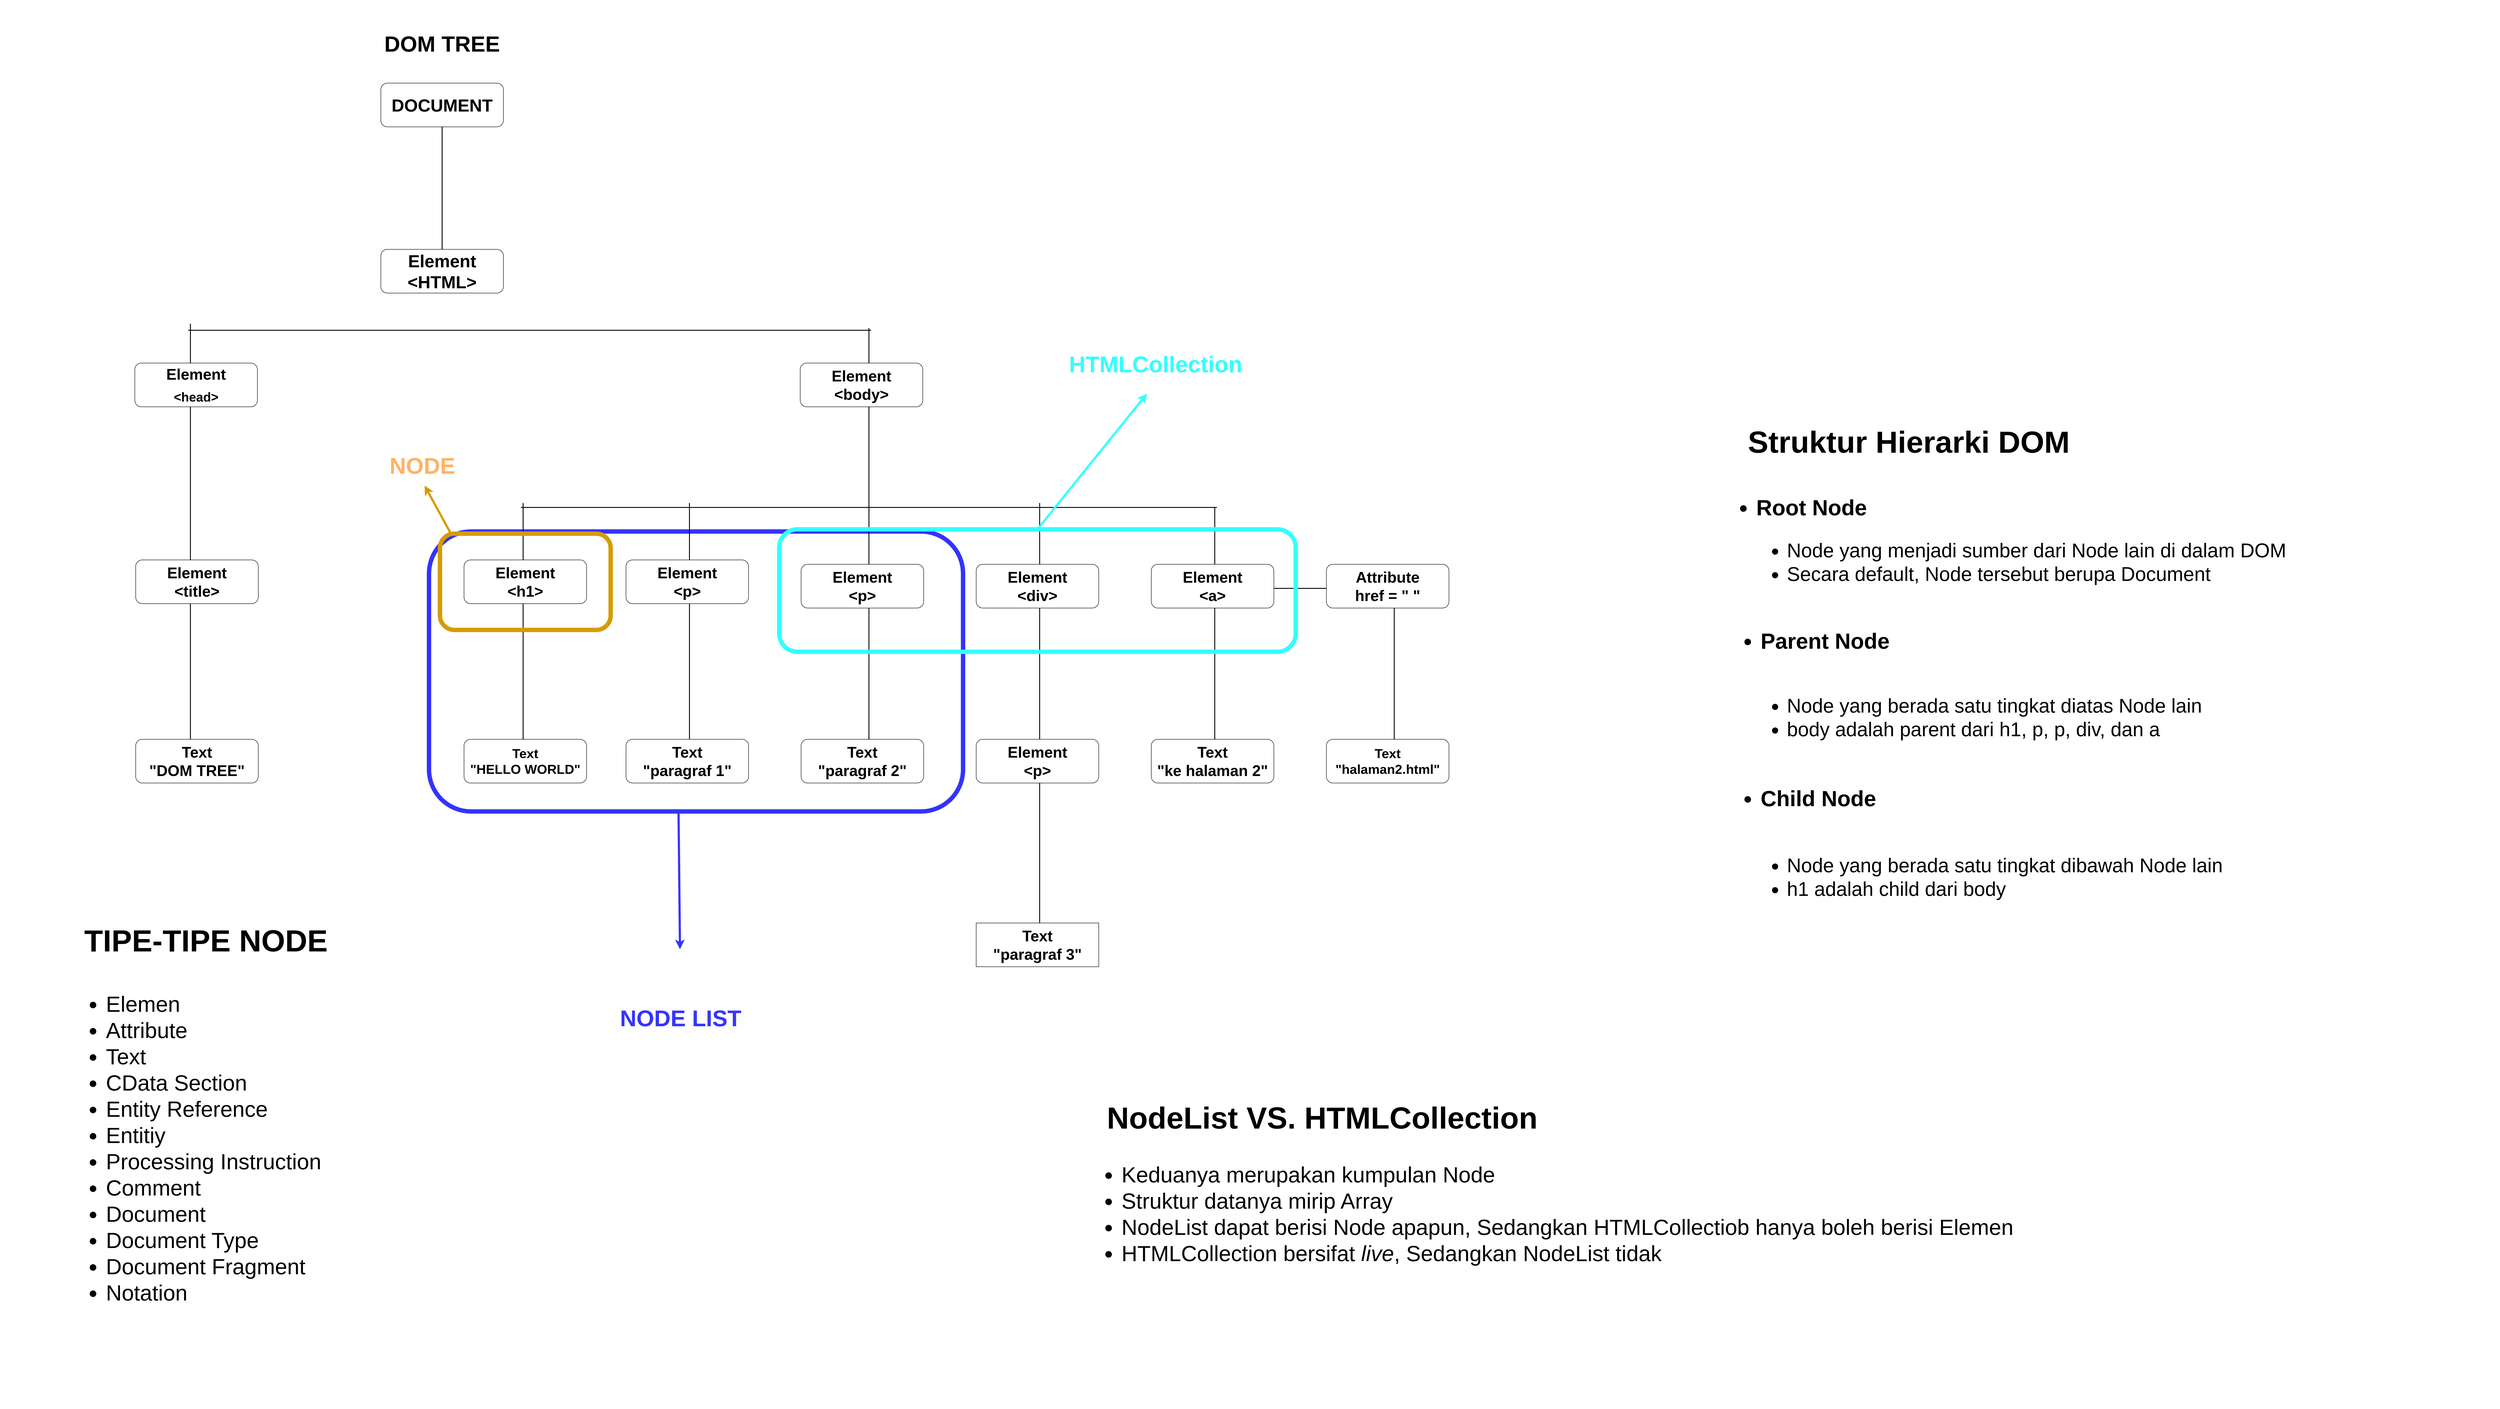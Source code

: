 <mxfile>
    <diagram id="jR4vRqi5hpnt1aFqBUKN" name="Page-1">
        <mxGraphModel dx="15315" dy="2815" grid="1" gridSize="10" guides="1" tooltips="1" connect="1" arrows="1" fold="1" page="1" pageScale="1" pageWidth="12000" pageHeight="5000" math="0" shadow="0">
            <root>
                <mxCell id="0"/>
                <mxCell id="1" parent="0"/>
                <mxCell id="73" value="&lt;ul&gt;&lt;li&gt;Keduanya merupakan kumpulan Node&lt;/li&gt;&lt;li&gt;Struktur datanya mirip Array&lt;/li&gt;&lt;li&gt;NodeList dapat berisi Node apapun, Sedangkan HTMLCollectiob hanya boleh berisi Elemen&lt;/li&gt;&lt;li&gt;HTMLCollection bersifat &lt;i&gt;live&lt;/i&gt;, Sedangkan NodeList tidak&lt;/li&gt;&lt;/ul&gt;" style="text;strokeColor=none;fillColor=none;html=1;whiteSpace=wrap;verticalAlign=middle;overflow=hidden;fontSize=50;" vertex="1" parent="1">
                    <mxGeometry x="2490" y="2380" width="2245" height="890" as="geometry"/>
                </mxCell>
                <mxCell id="64" value="" style="rounded=1;whiteSpace=wrap;html=1;fillColor=none;strokeWidth=10;strokeColor=#3333FF;" vertex="1" parent="1">
                    <mxGeometry x="950" y="1265" width="1220" height="640" as="geometry"/>
                </mxCell>
                <mxCell id="43" value="" style="line;strokeWidth=2;direction=south;html=1;" vertex="1" parent="1">
                    <mxGeometry x="3150" y="1410" width="10" height="350" as="geometry"/>
                </mxCell>
                <mxCell id="38" value="" style="line;strokeWidth=2;direction=south;html=1;" vertex="1" parent="1">
                    <mxGeometry x="1160" y="1200" width="10" height="580" as="geometry"/>
                </mxCell>
                <mxCell id="39" value="" style="line;strokeWidth=2;direction=south;html=1;" vertex="1" parent="1">
                    <mxGeometry x="1540" y="1200" width="10" height="590" as="geometry"/>
                </mxCell>
                <mxCell id="40" value="" style="line;strokeWidth=2;direction=south;html=1;" vertex="1" parent="1">
                    <mxGeometry x="1950" y="800" width="10" height="980" as="geometry"/>
                </mxCell>
                <mxCell id="41" value="" style="line;strokeWidth=2;direction=south;html=1;" vertex="1" parent="1">
                    <mxGeometry x="2340" y="1200" width="10" height="980" as="geometry"/>
                </mxCell>
                <mxCell id="42" value="" style="line;strokeWidth=2;direction=south;html=1;" vertex="1" parent="1">
                    <mxGeometry x="2740" y="1210" width="10" height="560" as="geometry"/>
                </mxCell>
                <mxCell id="37" value="" style="line;strokeWidth=2;direction=south;html=1;" vertex="1" parent="1">
                    <mxGeometry x="400" y="790" width="10" height="960" as="geometry"/>
                </mxCell>
                <mxCell id="35" value="" style="line;strokeWidth=2;direction=south;html=1;" vertex="1" parent="1">
                    <mxGeometry x="860" y="340" width="240" height="290" as="geometry"/>
                </mxCell>
                <mxCell id="3" value="DOM TREE" style="text;html=1;align=center;verticalAlign=middle;whiteSpace=wrap;rounded=0;strokeWidth=14;fontSize=50;fontStyle=1;fontFamily=Helvetica;" vertex="1" parent="1">
                    <mxGeometry x="810" y="50" width="340" height="200" as="geometry"/>
                </mxCell>
                <mxCell id="23" value="&lt;b&gt;Text&lt;/b&gt;&lt;div&gt;&lt;b&gt;&quot;paragraf 3&quot;&lt;/b&gt;&lt;/div&gt;" style="rounded=1;whiteSpace=wrap;html=1;fontSize=35;spacingBottom=0;arcSize=0;" vertex="1" parent="1">
                    <mxGeometry x="2200" y="2160" width="280" height="100" as="geometry"/>
                </mxCell>
                <mxCell id="29" value="" style="group" vertex="1" connectable="0" parent="1">
                    <mxGeometry x="280" y="1330" width="3000" height="210" as="geometry"/>
                </mxCell>
                <mxCell id="46" value="" style="line;strokeWidth=2;html=1;" vertex="1" parent="29">
                    <mxGeometry x="2570" y="60" width="160" height="10" as="geometry"/>
                </mxCell>
                <mxCell id="9" value="&lt;b&gt;Element&lt;/b&gt;&lt;div&gt;&lt;b&gt;&amp;lt;title&amp;gt;&lt;/b&gt;&lt;/div&gt;" style="rounded=1;whiteSpace=wrap;html=1;fontSize=35;" vertex="1" parent="29">
                    <mxGeometry width="280" height="100" as="geometry"/>
                </mxCell>
                <mxCell id="11" value="&lt;b&gt;Element&lt;/b&gt;&lt;div&gt;&lt;b&gt;&amp;lt;p&amp;gt;&lt;/b&gt;&lt;/div&gt;" style="rounded=1;whiteSpace=wrap;html=1;fontSize=35;" vertex="1" parent="29">
                    <mxGeometry x="1120" width="280" height="100" as="geometry"/>
                </mxCell>
                <mxCell id="12" value="&lt;b&gt;Element&lt;/b&gt;&lt;div&gt;&lt;b&gt;&amp;lt;h1&amp;gt;&lt;/b&gt;&lt;/div&gt;" style="rounded=1;whiteSpace=wrap;html=1;fontSize=35;" vertex="1" parent="29">
                    <mxGeometry x="750" width="280" height="100" as="geometry"/>
                </mxCell>
                <mxCell id="13" value="&lt;b&gt;Element&lt;/b&gt;&lt;div&gt;&lt;b&gt;&amp;lt;p&amp;gt;&lt;/b&gt;&lt;/div&gt;" style="rounded=1;whiteSpace=wrap;html=1;fontSize=35;" vertex="1" parent="29">
                    <mxGeometry x="1520" y="10" width="280" height="100" as="geometry"/>
                </mxCell>
                <mxCell id="14" value="&lt;b&gt;Element&lt;/b&gt;&lt;div&gt;&lt;b&gt;&amp;lt;div&amp;gt;&lt;/b&gt;&lt;/div&gt;" style="rounded=1;whiteSpace=wrap;html=1;fontSize=35;" vertex="1" parent="29">
                    <mxGeometry x="1920" y="10" width="280" height="100" as="geometry"/>
                </mxCell>
                <mxCell id="15" value="&lt;b&gt;Element&lt;/b&gt;&lt;div&gt;&lt;b&gt;&amp;lt;a&amp;gt;&lt;/b&gt;&lt;/div&gt;" style="rounded=1;whiteSpace=wrap;html=1;fontSize=35;" vertex="1" parent="29">
                    <mxGeometry x="2320" y="10" width="280" height="100" as="geometry"/>
                </mxCell>
                <mxCell id="16" value="Attribute&lt;div&gt;href = &quot; &quot;&lt;/div&gt;" style="rounded=1;whiteSpace=wrap;html=1;fontSize=35;fontStyle=1" vertex="1" parent="29">
                    <mxGeometry x="2720" y="10" width="280" height="100" as="geometry"/>
                </mxCell>
                <mxCell id="59" value="" style="rounded=1;whiteSpace=wrap;html=1;fillColor=none;strokeColor=#d79b00;strokeWidth=10;" vertex="1" parent="29">
                    <mxGeometry x="695" y="-60" width="390" height="220" as="geometry"/>
                </mxCell>
                <mxCell id="30" value="" style="group" vertex="1" connectable="0" parent="1">
                    <mxGeometry x="278" y="880" width="1800" height="100" as="geometry"/>
                </mxCell>
                <mxCell id="7" value="&lt;b&gt;Element&lt;/b&gt;&lt;div&gt;&lt;b&gt;&lt;sub&gt;&amp;lt;head&amp;gt;&lt;/sub&gt;&lt;/b&gt;&lt;/div&gt;" style="rounded=1;whiteSpace=wrap;html=1;fontSize=35;" vertex="1" parent="30">
                    <mxGeometry width="280" height="100" as="geometry"/>
                </mxCell>
                <mxCell id="8" value="&lt;b&gt;Element&lt;/b&gt;&lt;div&gt;&lt;b&gt;&amp;lt;body&amp;gt;&lt;/b&gt;&lt;/div&gt;" style="rounded=1;whiteSpace=wrap;html=1;fontSize=35;" vertex="1" parent="30">
                    <mxGeometry x="1520" width="280" height="100" as="geometry"/>
                </mxCell>
                <mxCell id="31" value="" style="group" vertex="1" connectable="0" parent="1">
                    <mxGeometry x="840" y="240" width="280" height="310" as="geometry"/>
                </mxCell>
                <mxCell id="4" value="DOCUMENT" style="rounded=1;whiteSpace=wrap;html=1;fontSize=40;fontStyle=1" vertex="1" parent="31">
                    <mxGeometry width="280" height="100" as="geometry"/>
                </mxCell>
                <mxCell id="6" value="Element&lt;div&gt;&amp;lt;HTML&amp;gt;&lt;/div&gt;" style="rounded=1;whiteSpace=wrap;html=1;fontSize=40;fontStyle=1" vertex="1" parent="1">
                    <mxGeometry x="840" y="620" width="280" height="100" as="geometry"/>
                </mxCell>
                <mxCell id="34" value="" style="line;strokeWidth=2;html=1;" vertex="1" parent="1">
                    <mxGeometry x="400" y="800" width="1560" height="10" as="geometry"/>
                </mxCell>
                <mxCell id="45" value="" style="line;strokeWidth=2;html=1;" vertex="1" parent="1">
                    <mxGeometry x="1160" y="1180" width="1590" height="60" as="geometry"/>
                </mxCell>
                <mxCell id="10" value="&lt;b&gt;Text&lt;/b&gt;&lt;div&gt;&lt;b&gt;&quot;DOM TREE&quot;&lt;/b&gt;&lt;/div&gt;" style="rounded=1;whiteSpace=wrap;html=1;fontSize=35;spacingBottom=0;" vertex="1" parent="1">
                    <mxGeometry x="280" y="1740" width="280" height="100" as="geometry"/>
                </mxCell>
                <mxCell id="17" value="&lt;b&gt;Text&lt;/b&gt;&lt;div&gt;&lt;b&gt;&quot;halaman2.html&quot;&lt;/b&gt;&lt;/div&gt;" style="rounded=1;whiteSpace=wrap;html=1;fontSize=30;spacingBottom=0;" vertex="1" parent="1">
                    <mxGeometry x="3000" y="1740" width="280" height="100" as="geometry"/>
                </mxCell>
                <mxCell id="18" value="&lt;b&gt;Text&lt;/b&gt;&lt;div&gt;&lt;b&gt;&quot;ke halaman 2&quot;&lt;/b&gt;&lt;/div&gt;" style="rounded=1;whiteSpace=wrap;html=1;fontSize=35;spacingBottom=0;" vertex="1" parent="1">
                    <mxGeometry x="2600" y="1740" width="280" height="100" as="geometry"/>
                </mxCell>
                <mxCell id="19" value="&lt;b&gt;Element&lt;/b&gt;&lt;div&gt;&lt;b&gt;&amp;lt;p&amp;gt;&lt;/b&gt;&lt;/div&gt;" style="rounded=1;whiteSpace=wrap;html=1;fontSize=35;spacingBottom=0;" vertex="1" parent="1">
                    <mxGeometry x="2200" y="1740" width="280" height="100" as="geometry"/>
                </mxCell>
                <mxCell id="20" value="&lt;b&gt;Text&lt;/b&gt;&lt;div&gt;&lt;b&gt;&quot;paragraf 2&quot;&lt;/b&gt;&lt;/div&gt;" style="rounded=1;whiteSpace=wrap;html=1;fontSize=35;spacingBottom=0;" vertex="1" parent="1">
                    <mxGeometry x="1800" y="1740" width="280" height="100" as="geometry"/>
                </mxCell>
                <mxCell id="21" value="&lt;b&gt;Text&lt;/b&gt;&lt;div&gt;&lt;b&gt;&quot;paragraf 1&quot;&lt;/b&gt;&lt;/div&gt;" style="rounded=1;whiteSpace=wrap;html=1;fontSize=35;spacingBottom=0;" vertex="1" parent="1">
                    <mxGeometry x="1400" y="1740" width="280" height="100" as="geometry"/>
                </mxCell>
                <mxCell id="22" value="&lt;b&gt;Text&lt;/b&gt;&lt;div&gt;&lt;b&gt;&quot;HELLO WORLD&quot;&lt;/b&gt;&lt;/div&gt;" style="rounded=1;whiteSpace=wrap;html=1;fontSize=30;spacingBottom=0;" vertex="1" parent="1">
                    <mxGeometry x="1030" y="1740" width="280" height="100" as="geometry"/>
                </mxCell>
                <mxCell id="56" value="&lt;ul&gt;&lt;li&gt;Elemen&lt;/li&gt;&lt;li&gt;Attribute&lt;/li&gt;&lt;li&gt;Text&lt;/li&gt;&lt;li&gt;CData Section&lt;/li&gt;&lt;li&gt;Entity Reference&lt;/li&gt;&lt;li&gt;Entitiy&lt;/li&gt;&lt;li&gt;Processing Instruction&lt;/li&gt;&lt;li&gt;Comment&lt;/li&gt;&lt;li&gt;Document&lt;/li&gt;&lt;li&gt;Document Type&lt;/li&gt;&lt;li&gt;Document Fragment&lt;/li&gt;&lt;li&gt;Notation&lt;/li&gt;&lt;/ul&gt;" style="text;strokeColor=none;fillColor=none;html=1;whiteSpace=wrap;verticalAlign=middle;overflow=hidden;fontSize=50;" vertex="1" parent="1">
                    <mxGeometry x="170" y="2230" width="1270" height="890" as="geometry"/>
                </mxCell>
                <mxCell id="57" value="TIPE-TIPE NODE" style="text;strokeColor=none;fillColor=none;html=1;fontSize=70;fontStyle=1;verticalAlign=middle;align=center;" vertex="1" parent="1">
                    <mxGeometry x="-30" y="2130" width="940" height="140" as="geometry"/>
                </mxCell>
                <mxCell id="62" value="" style="endArrow=classic;html=1;fillColor=#ffe6cc;strokeColor=#d79b00;strokeWidth=5;" edge="1" parent="1">
                    <mxGeometry width="50" height="50" relative="1" as="geometry">
                        <mxPoint x="1000" y="1270" as="sourcePoint"/>
                        <mxPoint x="940" y="1160" as="targetPoint"/>
                    </mxGeometry>
                </mxCell>
                <mxCell id="63" value="NODE" style="text;html=1;align=center;verticalAlign=middle;whiteSpace=wrap;rounded=0;fillColor=none;strokeColor=none;fontSize=52;fontStyle=1;fontColor=#FFB366;" vertex="1" parent="1">
                    <mxGeometry x="760" y="1100" width="350" height="30" as="geometry"/>
                </mxCell>
                <mxCell id="66" value="" style="endArrow=classic;html=1;strokeWidth=5;strokeColor=#3535FF;" edge="1" parent="1" target="67">
                    <mxGeometry width="50" height="50" relative="1" as="geometry">
                        <mxPoint x="1520" y="1900" as="sourcePoint"/>
                        <mxPoint x="1520" y="2220" as="targetPoint"/>
                    </mxGeometry>
                </mxCell>
                <mxCell id="67" value="&lt;font style=&quot;color: rgb(53, 53, 255);&quot;&gt;NODE LIST&lt;/font&gt;" style="text;html=1;align=center;verticalAlign=middle;whiteSpace=wrap;rounded=0;fontColor=#3333FF;fontStyle=1;fontSize=52;" vertex="1" parent="1">
                    <mxGeometry x="1340" y="2220" width="370" height="315" as="geometry"/>
                </mxCell>
                <mxCell id="68" value="" style="rounded=1;whiteSpace=wrap;html=1;fillColor=none;strokeWidth=10;strokeColor=#33FFFF;" vertex="1" parent="1">
                    <mxGeometry x="1750" y="1260" width="1180" height="280" as="geometry"/>
                </mxCell>
                <mxCell id="70" value="" style="endArrow=classic;html=1;strokeWidth=5;strokeColor=#33FFFF;" edge="1" parent="1">
                    <mxGeometry width="50" height="50" relative="1" as="geometry">
                        <mxPoint x="2340" y="1260" as="sourcePoint"/>
                        <mxPoint x="2590" y="950" as="targetPoint"/>
                    </mxGeometry>
                </mxCell>
                <mxCell id="71" value="&lt;font style=&quot;color: rgb(51, 255, 255);&quot;&gt;HTMLCollection&lt;/font&gt;" style="text;html=1;align=center;verticalAlign=middle;whiteSpace=wrap;rounded=0;fontSize=52;fontStyle=1;fillColor=none;strokeColor=none;" vertex="1" parent="1">
                    <mxGeometry x="2410" y="820" width="400" height="125" as="geometry"/>
                </mxCell>
                <mxCell id="72" value="NodeList VS. HTMLCollection" style="text;strokeColor=none;fillColor=none;html=1;fontSize=70;fontStyle=1;verticalAlign=middle;align=center;" vertex="1" parent="1">
                    <mxGeometry x="2520" y="2535" width="940" height="140" as="geometry"/>
                </mxCell>
                <mxCell id="74" value="Struktur Hierarki DOM" style="text;strokeColor=none;fillColor=none;html=1;fontSize=70;fontStyle=1;verticalAlign=middle;align=center;" vertex="1" parent="1">
                    <mxGeometry x="3860" y="990" width="940" height="140" as="geometry"/>
                </mxCell>
                <mxCell id="77" value="&lt;ul&gt;&lt;li&gt;Root Node&lt;/li&gt;&lt;/ul&gt;" style="text;strokeColor=none;fillColor=none;html=1;whiteSpace=wrap;verticalAlign=middle;overflow=hidden;fontSize=50;fontStyle=1" vertex="1" parent="1">
                    <mxGeometry x="3940" y="1105" width="370" height="210" as="geometry"/>
                </mxCell>
                <mxCell id="78" value="&lt;ul&gt;&lt;li&gt;Node yang menjadi sumber dari Node lain di dalam DOM&lt;/li&gt;&lt;li&gt;Secara default, Node tersebut berupa Document&lt;/li&gt;&lt;/ul&gt;" style="text;strokeColor=none;fillColor=none;html=1;whiteSpace=wrap;verticalAlign=middle;overflow=hidden;fontSize=45;fontStyle=0" vertex="1" parent="1">
                    <mxGeometry x="4010" y="1230" width="1410" height="210" as="geometry"/>
                </mxCell>
                <mxCell id="79" value="&lt;ul&gt;&lt;li&gt;Parent Node&lt;/li&gt;&lt;/ul&gt;" style="text;strokeColor=none;fillColor=none;html=1;whiteSpace=wrap;verticalAlign=middle;overflow=hidden;fontSize=50;fontStyle=1" vertex="1" parent="1">
                    <mxGeometry x="3950" y="1410" width="370" height="210" as="geometry"/>
                </mxCell>
                <mxCell id="80" value="&lt;ul&gt;&lt;li&gt;Node yang berada satu tingkat diatas Node lain&lt;/li&gt;&lt;li&gt;body adalah parent dari h1, p, p, div, dan a&lt;/li&gt;&lt;/ul&gt;" style="text;strokeColor=none;fillColor=none;html=1;whiteSpace=wrap;verticalAlign=middle;overflow=hidden;fontSize=45;fontStyle=0" vertex="1" parent="1">
                    <mxGeometry x="4010" y="1585" width="1670" height="210" as="geometry"/>
                </mxCell>
                <mxCell id="81" value="&lt;ul&gt;&lt;li&gt;Child Node&lt;/li&gt;&lt;/ul&gt;" style="text;strokeColor=none;fillColor=none;html=1;whiteSpace=wrap;verticalAlign=middle;overflow=hidden;fontSize=50;fontStyle=1" vertex="1" parent="1">
                    <mxGeometry x="3950" y="1770" width="370" height="210" as="geometry"/>
                </mxCell>
                <mxCell id="82" value="&lt;ul&gt;&lt;li&gt;Node yang berada satu tingkat dibawah Node lain&lt;/li&gt;&lt;li&gt;h1 adalah child dari body&lt;/li&gt;&lt;/ul&gt;" style="text;strokeColor=none;fillColor=none;html=1;whiteSpace=wrap;verticalAlign=middle;overflow=hidden;fontSize=45;fontStyle=0" vertex="1" parent="1">
                    <mxGeometry x="4010" y="1950" width="1670" height="210" as="geometry"/>
                </mxCell>
            </root>
        </mxGraphModel>
    </diagram>
</mxfile>
